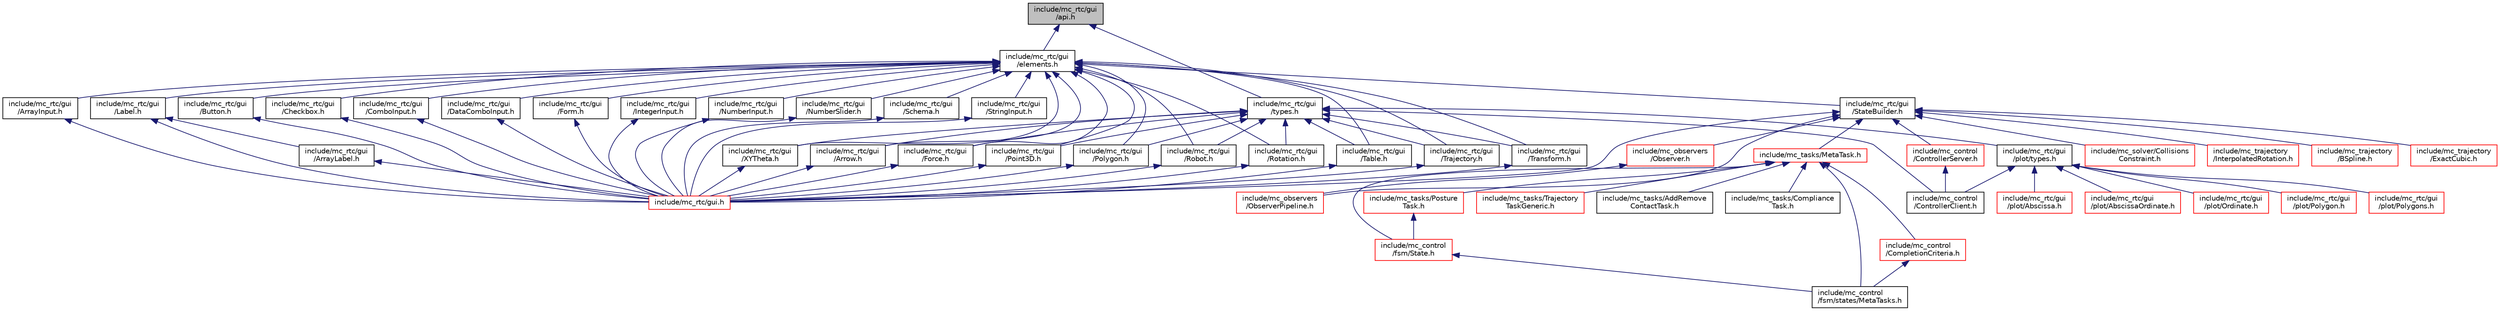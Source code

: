 digraph "include/mc_rtc/gui/api.h"
{
 // INTERACTIVE_SVG=YES
  edge [fontname="Helvetica",fontsize="10",labelfontname="Helvetica",labelfontsize="10"];
  node [fontname="Helvetica",fontsize="10",shape=record];
  Node1 [label="include/mc_rtc/gui\l/api.h",height=0.2,width=0.4,color="black", fillcolor="grey75", style="filled", fontcolor="black"];
  Node1 -> Node2 [dir="back",color="midnightblue",fontsize="10",style="solid",fontname="Helvetica"];
  Node2 [label="include/mc_rtc/gui\l/elements.h",height=0.2,width=0.4,color="black", fillcolor="white", style="filled",URL="$elements_8h.html"];
  Node2 -> Node3 [dir="back",color="midnightblue",fontsize="10",style="solid",fontname="Helvetica"];
  Node3 [label="include/mc_rtc/gui\l/StateBuilder.h",height=0.2,width=0.4,color="black", fillcolor="white", style="filled",URL="$StateBuilder_8h.html"];
  Node3 -> Node4 [dir="back",color="midnightblue",fontsize="10",style="solid",fontname="Helvetica"];
  Node4 [label="include/mc_tasks/MetaTask.h",height=0.2,width=0.4,color="red", fillcolor="white", style="filled",URL="$MetaTask_8h.html"];
  Node4 -> Node5 [dir="back",color="midnightblue",fontsize="10",style="solid",fontname="Helvetica"];
  Node5 [label="include/mc_control\l/CompletionCriteria.h",height=0.2,width=0.4,color="red", fillcolor="white", style="filled",URL="$CompletionCriteria_8h.html"];
  Node5 -> Node6 [dir="back",color="midnightblue",fontsize="10",style="solid",fontname="Helvetica"];
  Node6 [label="include/mc_control\l/fsm/states/MetaTasks.h",height=0.2,width=0.4,color="black", fillcolor="white", style="filled",URL="$MetaTasks_8h.html"];
  Node4 -> Node8 [dir="back",color="midnightblue",fontsize="10",style="solid",fontname="Helvetica"];
  Node8 [label="include/mc_tasks/Posture\lTask.h",height=0.2,width=0.4,color="red", fillcolor="white", style="filled",URL="$PostureTask_8h.html"];
  Node8 -> Node20 [dir="back",color="midnightblue",fontsize="10",style="solid",fontname="Helvetica"];
  Node20 [label="include/mc_control\l/fsm/State.h",height=0.2,width=0.4,color="red", fillcolor="white", style="filled",URL="$State_8h.html"];
  Node20 -> Node6 [dir="back",color="midnightblue",fontsize="10",style="solid",fontname="Helvetica"];
  Node4 -> Node20 [dir="back",color="midnightblue",fontsize="10",style="solid",fontname="Helvetica"];
  Node4 -> Node34 [dir="back",color="midnightblue",fontsize="10",style="solid",fontname="Helvetica"];
  Node34 [label="include/mc_tasks/Trajectory\lTaskGeneric.h",height=0.2,width=0.4,color="red", fillcolor="white", style="filled",URL="$TrajectoryTaskGeneric_8h.html"];
  Node4 -> Node6 [dir="back",color="midnightblue",fontsize="10",style="solid",fontname="Helvetica"];
  Node4 -> Node56 [dir="back",color="midnightblue",fontsize="10",style="solid",fontname="Helvetica"];
  Node56 [label="include/mc_tasks/AddRemove\lContactTask.h",height=0.2,width=0.4,color="black", fillcolor="white", style="filled",URL="$AddRemoveContactTask_8h.html"];
  Node4 -> Node38 [dir="back",color="midnightblue",fontsize="10",style="solid",fontname="Helvetica"];
  Node38 [label="include/mc_tasks/Compliance\lTask.h",height=0.2,width=0.4,color="black", fillcolor="white", style="filled",URL="$ComplianceTask_8h.html"];
  Node3 -> Node58 [dir="back",color="midnightblue",fontsize="10",style="solid",fontname="Helvetica"];
  Node58 [label="include/mc_observers\l/Observer.h",height=0.2,width=0.4,color="red", fillcolor="white", style="filled",URL="$Observer_8h.html"];
  Node58 -> Node59 [dir="back",color="midnightblue",fontsize="10",style="solid",fontname="Helvetica"];
  Node59 [label="include/mc_observers\l/ObserverPipeline.h",height=0.2,width=0.4,color="red", fillcolor="white", style="filled",URL="$ObserverPipeline_8h.html"];
  Node3 -> Node59 [dir="back",color="midnightblue",fontsize="10",style="solid",fontname="Helvetica"];
  Node3 -> Node66 [dir="back",color="midnightblue",fontsize="10",style="solid",fontname="Helvetica"];
  Node66 [label="include/mc_rtc/gui.h",height=0.2,width=0.4,color="red", fillcolor="white", style="filled",URL="$gui_8h.html"];
  Node3 -> Node67 [dir="back",color="midnightblue",fontsize="10",style="solid",fontname="Helvetica"];
  Node67 [label="include/mc_solver/Collisions\lConstraint.h",height=0.2,width=0.4,color="red", fillcolor="white", style="filled",URL="$CollisionsConstraint_8h.html"];
  Node3 -> Node10 [dir="back",color="midnightblue",fontsize="10",style="solid",fontname="Helvetica"];
  Node10 [label="include/mc_control\l/ControllerServer.h",height=0.2,width=0.4,color="red", fillcolor="white", style="filled",URL="$ControllerServer_8h.html"];
  Node10 -> Node11 [dir="back",color="midnightblue",fontsize="10",style="solid",fontname="Helvetica"];
  Node11 [label="include/mc_control\l/ControllerClient.h",height=0.2,width=0.4,color="black", fillcolor="white", style="filled",URL="$ControllerClient_8h.html"];
  Node3 -> Node68 [dir="back",color="midnightblue",fontsize="10",style="solid",fontname="Helvetica"];
  Node68 [label="include/mc_trajectory\l/InterpolatedRotation.h",height=0.2,width=0.4,color="red", fillcolor="white", style="filled",URL="$InterpolatedRotation_8h.html"];
  Node3 -> Node69 [dir="back",color="midnightblue",fontsize="10",style="solid",fontname="Helvetica"];
  Node69 [label="include/mc_trajectory\l/BSpline.h",height=0.2,width=0.4,color="red", fillcolor="white", style="filled",URL="$BSpline_8h.html"];
  Node3 -> Node70 [dir="back",color="midnightblue",fontsize="10",style="solid",fontname="Helvetica"];
  Node70 [label="include/mc_trajectory\l/ExactCubic.h",height=0.2,width=0.4,color="red", fillcolor="white", style="filled",URL="$ExactCubic_8h.html"];
  Node2 -> Node71 [dir="back",color="midnightblue",fontsize="10",style="solid",fontname="Helvetica"];
  Node71 [label="include/mc_rtc/gui\l/ArrayInput.h",height=0.2,width=0.4,color="black", fillcolor="white", style="filled",URL="$ArrayInput_8h.html"];
  Node71 -> Node66 [dir="back",color="midnightblue",fontsize="10",style="solid",fontname="Helvetica"];
  Node2 -> Node72 [dir="back",color="midnightblue",fontsize="10",style="solid",fontname="Helvetica"];
  Node72 [label="include/mc_rtc/gui\l/Label.h",height=0.2,width=0.4,color="black", fillcolor="white", style="filled",URL="$Label_8h.html"];
  Node72 -> Node73 [dir="back",color="midnightblue",fontsize="10",style="solid",fontname="Helvetica"];
  Node73 [label="include/mc_rtc/gui\l/ArrayLabel.h",height=0.2,width=0.4,color="black", fillcolor="white", style="filled",URL="$ArrayLabel_8h.html"];
  Node73 -> Node66 [dir="back",color="midnightblue",fontsize="10",style="solid",fontname="Helvetica"];
  Node72 -> Node66 [dir="back",color="midnightblue",fontsize="10",style="solid",fontname="Helvetica"];
  Node2 -> Node74 [dir="back",color="midnightblue",fontsize="10",style="solid",fontname="Helvetica"];
  Node74 [label="include/mc_rtc/gui\l/Arrow.h",height=0.2,width=0.4,color="black", fillcolor="white", style="filled",URL="$Arrow_8h.html"];
  Node74 -> Node66 [dir="back",color="midnightblue",fontsize="10",style="solid",fontname="Helvetica"];
  Node2 -> Node75 [dir="back",color="midnightblue",fontsize="10",style="solid",fontname="Helvetica"];
  Node75 [label="include/mc_rtc/gui\l/Button.h",height=0.2,width=0.4,color="black", fillcolor="white", style="filled",URL="$Button_8h.html"];
  Node75 -> Node66 [dir="back",color="midnightblue",fontsize="10",style="solid",fontname="Helvetica"];
  Node2 -> Node76 [dir="back",color="midnightblue",fontsize="10",style="solid",fontname="Helvetica"];
  Node76 [label="include/mc_rtc/gui\l/Checkbox.h",height=0.2,width=0.4,color="black", fillcolor="white", style="filled",URL="$Checkbox_8h.html"];
  Node76 -> Node66 [dir="back",color="midnightblue",fontsize="10",style="solid",fontname="Helvetica"];
  Node2 -> Node77 [dir="back",color="midnightblue",fontsize="10",style="solid",fontname="Helvetica"];
  Node77 [label="include/mc_rtc/gui\l/ComboInput.h",height=0.2,width=0.4,color="black", fillcolor="white", style="filled",URL="$ComboInput_8h.html"];
  Node77 -> Node66 [dir="back",color="midnightblue",fontsize="10",style="solid",fontname="Helvetica"];
  Node2 -> Node78 [dir="back",color="midnightblue",fontsize="10",style="solid",fontname="Helvetica"];
  Node78 [label="include/mc_rtc/gui\l/DataComboInput.h",height=0.2,width=0.4,color="black", fillcolor="white", style="filled",URL="$DataComboInput_8h.html"];
  Node78 -> Node66 [dir="back",color="midnightblue",fontsize="10",style="solid",fontname="Helvetica"];
  Node2 -> Node79 [dir="back",color="midnightblue",fontsize="10",style="solid",fontname="Helvetica"];
  Node79 [label="include/mc_rtc/gui\l/Force.h",height=0.2,width=0.4,color="black", fillcolor="white", style="filled",URL="$Force_8h.html"];
  Node79 -> Node66 [dir="back",color="midnightblue",fontsize="10",style="solid",fontname="Helvetica"];
  Node2 -> Node80 [dir="back",color="midnightblue",fontsize="10",style="solid",fontname="Helvetica"];
  Node80 [label="include/mc_rtc/gui\l/Form.h",height=0.2,width=0.4,color="black", fillcolor="white", style="filled",URL="$Form_8h.html"];
  Node80 -> Node66 [dir="back",color="midnightblue",fontsize="10",style="solid",fontname="Helvetica"];
  Node2 -> Node81 [dir="back",color="midnightblue",fontsize="10",style="solid",fontname="Helvetica"];
  Node81 [label="include/mc_rtc/gui\l/IntegerInput.h",height=0.2,width=0.4,color="black", fillcolor="white", style="filled",URL="$IntegerInput_8h.html"];
  Node81 -> Node66 [dir="back",color="midnightblue",fontsize="10",style="solid",fontname="Helvetica"];
  Node2 -> Node82 [dir="back",color="midnightblue",fontsize="10",style="solid",fontname="Helvetica"];
  Node82 [label="include/mc_rtc/gui\l/NumberInput.h",height=0.2,width=0.4,color="black", fillcolor="white", style="filled",URL="$NumberInput_8h.html"];
  Node82 -> Node66 [dir="back",color="midnightblue",fontsize="10",style="solid",fontname="Helvetica"];
  Node2 -> Node83 [dir="back",color="midnightblue",fontsize="10",style="solid",fontname="Helvetica"];
  Node83 [label="include/mc_rtc/gui\l/NumberSlider.h",height=0.2,width=0.4,color="black", fillcolor="white", style="filled",URL="$NumberSlider_8h.html"];
  Node83 -> Node66 [dir="back",color="midnightblue",fontsize="10",style="solid",fontname="Helvetica"];
  Node2 -> Node84 [dir="back",color="midnightblue",fontsize="10",style="solid",fontname="Helvetica"];
  Node84 [label="include/mc_rtc/gui\l/Point3D.h",height=0.2,width=0.4,color="black", fillcolor="white", style="filled",URL="$Point3D_8h.html"];
  Node84 -> Node66 [dir="back",color="midnightblue",fontsize="10",style="solid",fontname="Helvetica"];
  Node2 -> Node85 [dir="back",color="midnightblue",fontsize="10",style="solid",fontname="Helvetica"];
  Node85 [label="include/mc_rtc/gui\l/Polygon.h",height=0.2,width=0.4,color="black", fillcolor="white", style="filled",URL="$Polygon_8h.html"];
  Node85 -> Node66 [dir="back",color="midnightblue",fontsize="10",style="solid",fontname="Helvetica"];
  Node2 -> Node86 [dir="back",color="midnightblue",fontsize="10",style="solid",fontname="Helvetica"];
  Node86 [label="include/mc_rtc/gui\l/Robot.h",height=0.2,width=0.4,color="black", fillcolor="white", style="filled",URL="$mc__rtc_2gui_2Robot_8h.html"];
  Node86 -> Node66 [dir="back",color="midnightblue",fontsize="10",style="solid",fontname="Helvetica"];
  Node2 -> Node87 [dir="back",color="midnightblue",fontsize="10",style="solid",fontname="Helvetica"];
  Node87 [label="include/mc_rtc/gui\l/Rotation.h",height=0.2,width=0.4,color="black", fillcolor="white", style="filled",URL="$Rotation_8h.html"];
  Node87 -> Node66 [dir="back",color="midnightblue",fontsize="10",style="solid",fontname="Helvetica"];
  Node2 -> Node88 [dir="back",color="midnightblue",fontsize="10",style="solid",fontname="Helvetica"];
  Node88 [label="include/mc_rtc/gui\l/Schema.h",height=0.2,width=0.4,color="black", fillcolor="white", style="filled",URL="$Schema_8h.html"];
  Node88 -> Node66 [dir="back",color="midnightblue",fontsize="10",style="solid",fontname="Helvetica"];
  Node2 -> Node89 [dir="back",color="midnightblue",fontsize="10",style="solid",fontname="Helvetica"];
  Node89 [label="include/mc_rtc/gui\l/StringInput.h",height=0.2,width=0.4,color="black", fillcolor="white", style="filled",URL="$StringInput_8h.html"];
  Node89 -> Node66 [dir="back",color="midnightblue",fontsize="10",style="solid",fontname="Helvetica"];
  Node2 -> Node90 [dir="back",color="midnightblue",fontsize="10",style="solid",fontname="Helvetica"];
  Node90 [label="include/mc_rtc/gui\l/Table.h",height=0.2,width=0.4,color="black", fillcolor="white", style="filled",URL="$Table_8h.html"];
  Node90 -> Node66 [dir="back",color="midnightblue",fontsize="10",style="solid",fontname="Helvetica"];
  Node2 -> Node91 [dir="back",color="midnightblue",fontsize="10",style="solid",fontname="Helvetica"];
  Node91 [label="include/mc_rtc/gui\l/Trajectory.h",height=0.2,width=0.4,color="black", fillcolor="white", style="filled",URL="$Trajectory_8h.html"];
  Node91 -> Node66 [dir="back",color="midnightblue",fontsize="10",style="solid",fontname="Helvetica"];
  Node2 -> Node92 [dir="back",color="midnightblue",fontsize="10",style="solid",fontname="Helvetica"];
  Node92 [label="include/mc_rtc/gui\l/Transform.h",height=0.2,width=0.4,color="black", fillcolor="white", style="filled",URL="$Transform_8h.html"];
  Node92 -> Node66 [dir="back",color="midnightblue",fontsize="10",style="solid",fontname="Helvetica"];
  Node2 -> Node93 [dir="back",color="midnightblue",fontsize="10",style="solid",fontname="Helvetica"];
  Node93 [label="include/mc_rtc/gui\l/XYTheta.h",height=0.2,width=0.4,color="black", fillcolor="white", style="filled",URL="$XYTheta_8h.html"];
  Node93 -> Node66 [dir="back",color="midnightblue",fontsize="10",style="solid",fontname="Helvetica"];
  Node1 -> Node94 [dir="back",color="midnightblue",fontsize="10",style="solid",fontname="Helvetica"];
  Node94 [label="include/mc_rtc/gui\l/types.h",height=0.2,width=0.4,color="black", fillcolor="white", style="filled",URL="$types_8h.html"];
  Node94 -> Node95 [dir="back",color="midnightblue",fontsize="10",style="solid",fontname="Helvetica"];
  Node95 [label="include/mc_rtc/gui\l/plot/types.h",height=0.2,width=0.4,color="black", fillcolor="white", style="filled",URL="$plot_2types_8h.html"];
  Node95 -> Node96 [dir="back",color="midnightblue",fontsize="10",style="solid",fontname="Helvetica"];
  Node96 [label="include/mc_rtc/gui\l/plot/Abscissa.h",height=0.2,width=0.4,color="red", fillcolor="white", style="filled",URL="$Abscissa_8h.html"];
  Node95 -> Node98 [dir="back",color="midnightblue",fontsize="10",style="solid",fontname="Helvetica"];
  Node98 [label="include/mc_rtc/gui\l/plot/AbscissaOrdinate.h",height=0.2,width=0.4,color="red", fillcolor="white", style="filled",URL="$AbscissaOrdinate_8h.html"];
  Node95 -> Node99 [dir="back",color="midnightblue",fontsize="10",style="solid",fontname="Helvetica"];
  Node99 [label="include/mc_rtc/gui\l/plot/Ordinate.h",height=0.2,width=0.4,color="red", fillcolor="white", style="filled",URL="$Ordinate_8h.html"];
  Node95 -> Node100 [dir="back",color="midnightblue",fontsize="10",style="solid",fontname="Helvetica"];
  Node100 [label="include/mc_rtc/gui\l/plot/Polygon.h",height=0.2,width=0.4,color="red", fillcolor="white", style="filled",URL="$plot_2Polygon_8h.html"];
  Node95 -> Node101 [dir="back",color="midnightblue",fontsize="10",style="solid",fontname="Helvetica"];
  Node101 [label="include/mc_rtc/gui\l/plot/Polygons.h",height=0.2,width=0.4,color="red", fillcolor="white", style="filled",URL="$Polygons_8h.html"];
  Node95 -> Node11 [dir="back",color="midnightblue",fontsize="10",style="solid",fontname="Helvetica"];
  Node94 -> Node74 [dir="back",color="midnightblue",fontsize="10",style="solid",fontname="Helvetica"];
  Node94 -> Node79 [dir="back",color="midnightblue",fontsize="10",style="solid",fontname="Helvetica"];
  Node94 -> Node84 [dir="back",color="midnightblue",fontsize="10",style="solid",fontname="Helvetica"];
  Node94 -> Node85 [dir="back",color="midnightblue",fontsize="10",style="solid",fontname="Helvetica"];
  Node94 -> Node86 [dir="back",color="midnightblue",fontsize="10",style="solid",fontname="Helvetica"];
  Node94 -> Node87 [dir="back",color="midnightblue",fontsize="10",style="solid",fontname="Helvetica"];
  Node94 -> Node90 [dir="back",color="midnightblue",fontsize="10",style="solid",fontname="Helvetica"];
  Node94 -> Node91 [dir="back",color="midnightblue",fontsize="10",style="solid",fontname="Helvetica"];
  Node94 -> Node92 [dir="back",color="midnightblue",fontsize="10",style="solid",fontname="Helvetica"];
  Node94 -> Node93 [dir="back",color="midnightblue",fontsize="10",style="solid",fontname="Helvetica"];
  Node94 -> Node11 [dir="back",color="midnightblue",fontsize="10",style="solid",fontname="Helvetica"];
}
